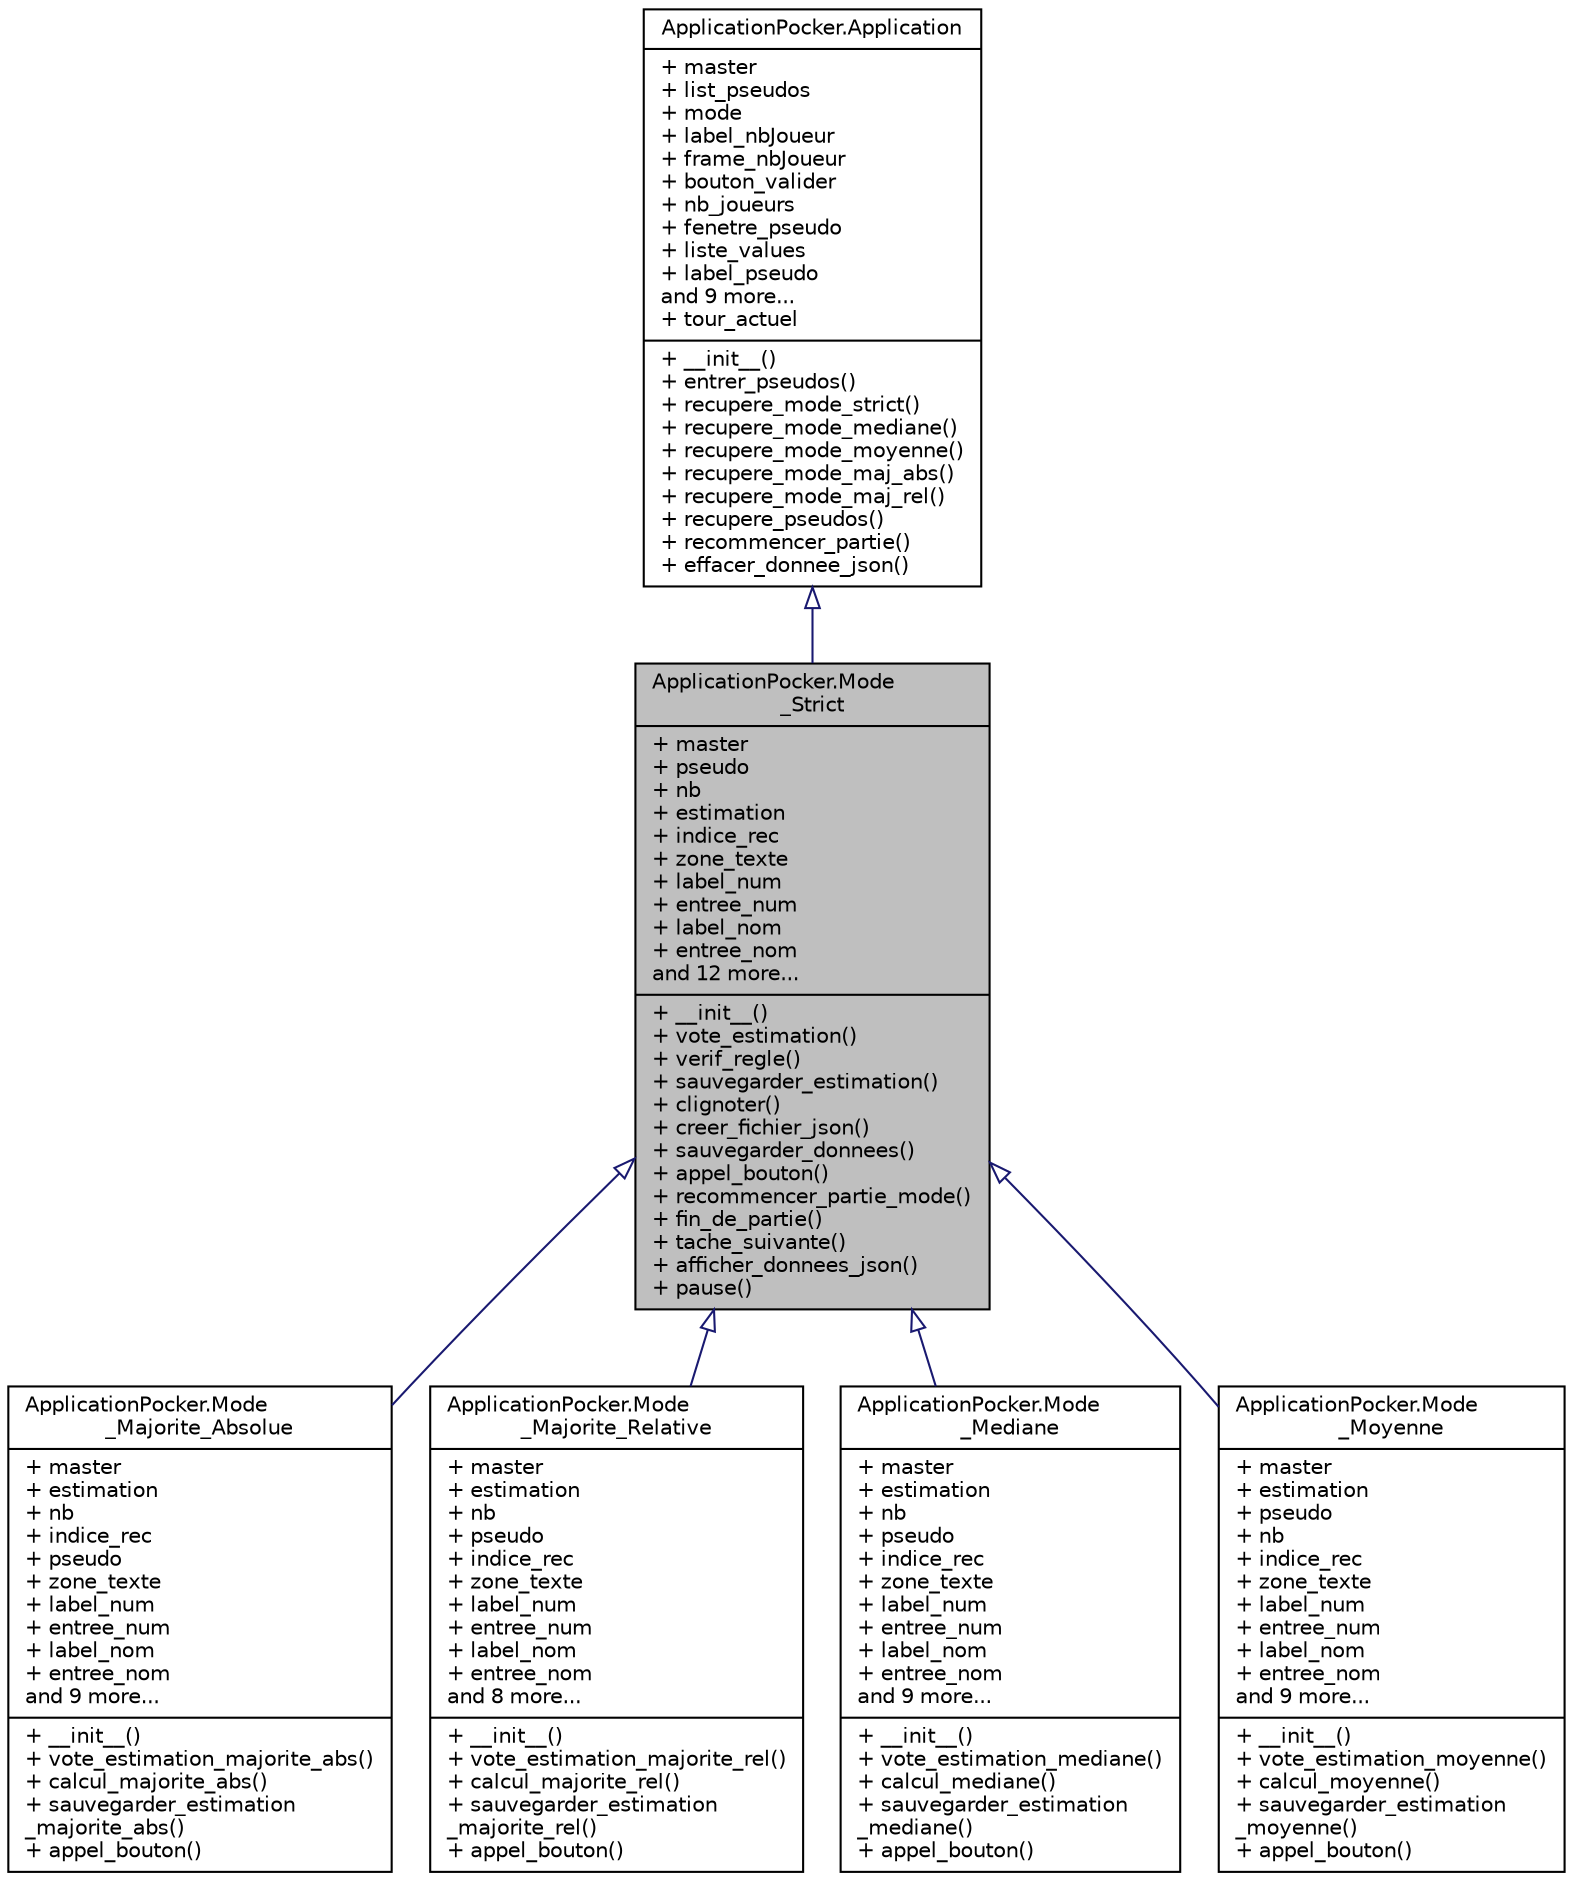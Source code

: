 digraph "ApplicationPocker.Mode_Strict"
{
  edge [fontname="Helvetica",fontsize="10",labelfontname="Helvetica",labelfontsize="10"];
  node [fontname="Helvetica",fontsize="10",shape=record];
  Node0 [label="{ApplicationPocker.Mode\l_Strict\n|+ master\l+ pseudo\l+ nb\l+ estimation\l+ indice_rec\l+ zone_texte\l+ label_num\l+ entree_num\l+ label_nom\l+ entree_nom\land 12 more...\l|+ __init__()\l+ vote_estimation()\l+ verif_regle()\l+ sauvegarder_estimation()\l+ clignoter()\l+ creer_fichier_json()\l+ sauvegarder_donnees()\l+ appel_bouton()\l+ recommencer_partie_mode()\l+ fin_de_partie()\l+ tache_suivante()\l+ afficher_donnees_json()\l+ pause()\l}",height=0.2,width=0.4,color="black", fillcolor="grey75", style="filled", fontcolor="black"];
  Node1 -> Node0 [dir="back",color="midnightblue",fontsize="10",style="solid",arrowtail="onormal",fontname="Helvetica"];
  Node1 [label="{ApplicationPocker.Application\n|+ master\l+ list_pseudos\l+ mode\l+ label_nbJoueur\l+ frame_nbJoueur\l+ bouton_valider\l+ nb_joueurs\l+ fenetre_pseudo\l+ liste_values\l+ label_pseudo\land 9 more...\l+ tour_actuel\l|+ __init__()\l+ entrer_pseudos()\l+ recupere_mode_strict()\l+ recupere_mode_mediane()\l+ recupere_mode_moyenne()\l+ recupere_mode_maj_abs()\l+ recupere_mode_maj_rel()\l+ recupere_pseudos()\l+ recommencer_partie()\l+ effacer_donnee_json()\l}",height=0.2,width=0.4,color="black", fillcolor="white", style="filled",URL="$class_application_pocker_1_1_application.html"];
  Node0 -> Node2 [dir="back",color="midnightblue",fontsize="10",style="solid",arrowtail="onormal",fontname="Helvetica"];
  Node2 [label="{ApplicationPocker.Mode\l_Majorite_Absolue\n|+ master\l+ estimation\l+ nb\l+ indice_rec\l+ pseudo\l+ zone_texte\l+ label_num\l+ entree_num\l+ label_nom\l+ entree_nom\land 9 more...\l|+ __init__()\l+ vote_estimation_majorite_abs()\l+ calcul_majorite_abs()\l+ sauvegarder_estimation\l_majorite_abs()\l+ appel_bouton()\l}",height=0.2,width=0.4,color="black", fillcolor="white", style="filled",URL="$class_application_pocker_1_1_mode___majorite___absolue.html"];
  Node0 -> Node3 [dir="back",color="midnightblue",fontsize="10",style="solid",arrowtail="onormal",fontname="Helvetica"];
  Node3 [label="{ApplicationPocker.Mode\l_Majorite_Relative\n|+ master\l+ estimation\l+ nb\l+ pseudo\l+ indice_rec\l+ zone_texte\l+ label_num\l+ entree_num\l+ label_nom\l+ entree_nom\land 8 more...\l|+ __init__()\l+ vote_estimation_majorite_rel()\l+ calcul_majorite_rel()\l+ sauvegarder_estimation\l_majorite_rel()\l+ appel_bouton()\l}",height=0.2,width=0.4,color="black", fillcolor="white", style="filled",URL="$class_application_pocker_1_1_mode___majorite___relative.html"];
  Node0 -> Node4 [dir="back",color="midnightblue",fontsize="10",style="solid",arrowtail="onormal",fontname="Helvetica"];
  Node4 [label="{ApplicationPocker.Mode\l_Mediane\n|+ master\l+ estimation\l+ nb\l+ pseudo\l+ indice_rec\l+ zone_texte\l+ label_num\l+ entree_num\l+ label_nom\l+ entree_nom\land 9 more...\l|+ __init__()\l+ vote_estimation_mediane()\l+ calcul_mediane()\l+ sauvegarder_estimation\l_mediane()\l+ appel_bouton()\l}",height=0.2,width=0.4,color="black", fillcolor="white", style="filled",URL="$class_application_pocker_1_1_mode___mediane.html"];
  Node0 -> Node5 [dir="back",color="midnightblue",fontsize="10",style="solid",arrowtail="onormal",fontname="Helvetica"];
  Node5 [label="{ApplicationPocker.Mode\l_Moyenne\n|+ master\l+ estimation\l+ pseudo\l+ nb\l+ indice_rec\l+ zone_texte\l+ label_num\l+ entree_num\l+ label_nom\l+ entree_nom\land 9 more...\l|+ __init__()\l+ vote_estimation_moyenne()\l+ calcul_moyenne()\l+ sauvegarder_estimation\l_moyenne()\l+ appel_bouton()\l}",height=0.2,width=0.4,color="black", fillcolor="white", style="filled",URL="$class_application_pocker_1_1_mode___moyenne.html"];
}
